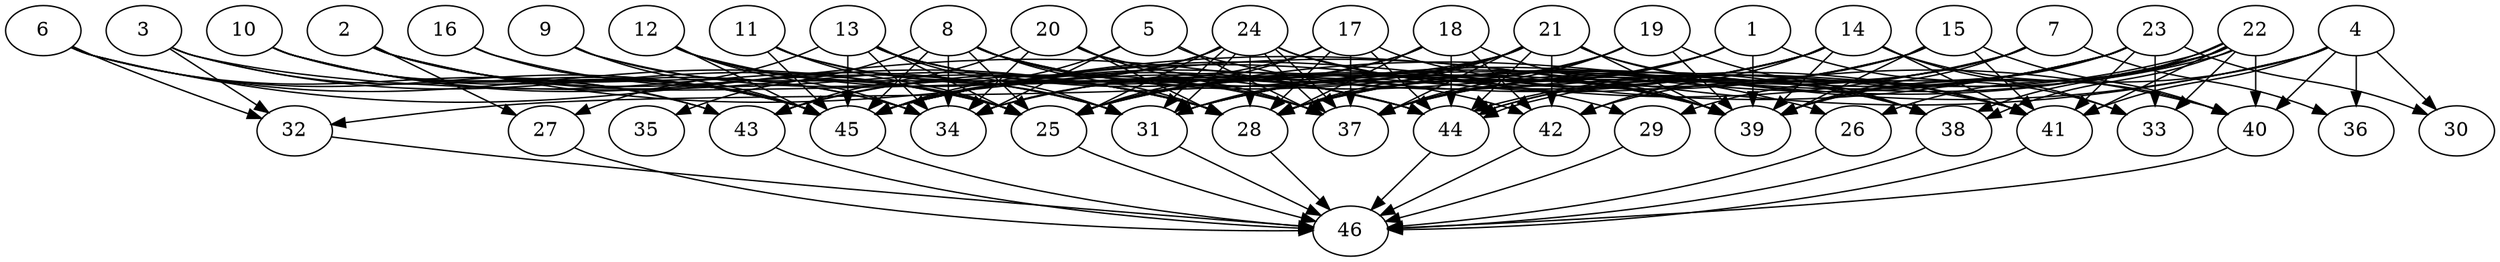 // DAG (tier=3-complex, mode=compute, n=46, ccr=0.483, fat=0.753, density=0.749, regular=0.227, jump=0.206, mindata=1048576, maxdata=16777216)
// DAG automatically generated by daggen at Sun Aug 24 16:33:34 2025
// /home/ermia/Project/Environments/daggen/bin/daggen --dot --ccr 0.483 --fat 0.753 --regular 0.227 --density 0.749 --jump 0.206 --mindata 1048576 --maxdata 16777216 -n 46 
digraph G {
  1 [size="19610828848065100", alpha="0.18", expect_size="9805414424032550"]
  1 -> 28 [size ="525390229536768"]
  1 -> 33 [size ="525390229536768"]
  1 -> 37 [size ="525390229536768"]
  1 -> 39 [size ="525390229536768"]
  1 -> 45 [size ="525390229536768"]
  2 [size="364494915356228928", alpha="0.14", expect_size="182247457678114464"]
  2 -> 27 [size ="137390375043072"]
  2 -> 28 [size ="137390375043072"]
  2 -> 31 [size ="137390375043072"]
  2 -> 34 [size ="137390375043072"]
  2 -> 39 [size ="137390375043072"]
  2 -> 45 [size ="137390375043072"]
  3 [size="3356759360352395722752", alpha="0.06", expect_size="1678379680176197861376"]
  3 -> 25 [size ="1793508583145472"]
  3 -> 32 [size ="1793508583145472"]
  3 -> 41 [size ="1793508583145472"]
  3 -> 45 [size ="1793508583145472"]
  4 [size="1380904207674469", alpha="0.10", expect_size="690452103837234"]
  4 -> 25 [size ="26727992524800"]
  4 -> 30 [size ="26727992524800"]
  4 -> 36 [size ="26727992524800"]
  4 -> 39 [size ="26727992524800"]
  4 -> 40 [size ="26727992524800"]
  4 -> 41 [size ="26727992524800"]
  4 -> 45 [size ="26727992524800"]
  5 [size="681769412855857152000", alpha="0.04", expect_size="340884706427928576000"]
  5 -> 34 [size ="619700237107200"]
  5 -> 37 [size ="619700237107200"]
  5 -> 41 [size ="619700237107200"]
  5 -> 45 [size ="619700237107200"]
  6 [size="33655860490568852", alpha="0.07", expect_size="16827930245284426"]
  6 -> 25 [size ="877205764702208"]
  6 -> 32 [size ="877205764702208"]
  6 -> 43 [size ="877205764702208"]
  6 -> 44 [size ="877205764702208"]
  6 -> 45 [size ="877205764702208"]
  7 [size="583143697583515904", alpha="0.08", expect_size="291571848791757952"]
  7 -> 36 [size ="1291080892940288"]
  7 -> 37 [size ="1291080892940288"]
  7 -> 39 [size ="1291080892940288"]
  7 -> 42 [size ="1291080892940288"]
  7 -> 44 [size ="1291080892940288"]
  7 -> 45 [size ="1291080892940288"]
  8 [size="2529545101587024707584", alpha="0.05", expect_size="1264772550793512353792"]
  8 -> 25 [size ="1485199992946688"]
  8 -> 26 [size ="1485199992946688"]
  8 -> 28 [size ="1485199992946688"]
  8 -> 34 [size ="1485199992946688"]
  8 -> 35 [size ="1485199992946688"]
  8 -> 37 [size ="1485199992946688"]
  8 -> 39 [size ="1485199992946688"]
  8 -> 45 [size ="1485199992946688"]
  9 [size="33021208903756924", alpha="0.05", expect_size="16510604451878462"]
  9 -> 25 [size ="23535288320000"]
  9 -> 37 [size ="23535288320000"]
  9 -> 45 [size ="23535288320000"]
  10 [size="16526992645848692", alpha="0.06", expect_size="8263496322924346"]
  10 -> 28 [size ="424897163558912"]
  10 -> 31 [size ="424897163558912"]
  10 -> 34 [size ="424897163558912"]
  10 -> 43 [size ="424897163558912"]
  10 -> 45 [size ="424897163558912"]
  11 [size="1488416487243776000000", alpha="0.14", expect_size="744208243621888000000"]
  11 -> 25 [size ="1042892718080000"]
  11 -> 28 [size ="1042892718080000"]
  11 -> 44 [size ="1042892718080000"]
  11 -> 45 [size ="1042892718080000"]
  12 [size="326481761188937600", alpha="0.18", expect_size="163240880594468800"]
  12 -> 25 [size ="473874613403648"]
  12 -> 31 [size ="473874613403648"]
  12 -> 34 [size ="473874613403648"]
  12 -> 44 [size ="473874613403648"]
  12 -> 45 [size ="473874613403648"]
  13 [size="330960321671856128000", alpha="0.19", expect_size="165480160835928064000"]
  13 -> 25 [size ="382772392755200"]
  13 -> 27 [size ="382772392755200"]
  13 -> 29 [size ="382772392755200"]
  13 -> 31 [size ="382772392755200"]
  13 -> 34 [size ="382772392755200"]
  13 -> 42 [size ="382772392755200"]
  13 -> 44 [size ="382772392755200"]
  13 -> 45 [size ="382772392755200"]
  14 [size="11434725553571784", alpha="0.03", expect_size="5717362776785892"]
  14 -> 25 [size ="429086560223232"]
  14 -> 28 [size ="429086560223232"]
  14 -> 33 [size ="429086560223232"]
  14 -> 34 [size ="429086560223232"]
  14 -> 39 [size ="429086560223232"]
  14 -> 40 [size ="429086560223232"]
  14 -> 41 [size ="429086560223232"]
  14 -> 42 [size ="429086560223232"]
  14 -> 45 [size ="429086560223232"]
  15 [size="289656385603225792", alpha="0.03", expect_size="144828192801612896"]
  15 -> 25 [size ="361983207538688"]
  15 -> 31 [size ="361983207538688"]
  15 -> 37 [size ="361983207538688"]
  15 -> 39 [size ="361983207538688"]
  15 -> 40 [size ="361983207538688"]
  15 -> 41 [size ="361983207538688"]
  15 -> 44 [size ="361983207538688"]
  16 [size="1691215821247873024000", alpha="0.15", expect_size="845607910623936512000"]
  16 -> 28 [size ="1135592918220800"]
  16 -> 45 [size ="1135592918220800"]
  17 [size="622422870734487420928", alpha="0.17", expect_size="311211435367243710464"]
  17 -> 25 [size ="583194852196352"]
  17 -> 28 [size ="583194852196352"]
  17 -> 37 [size ="583194852196352"]
  17 -> 39 [size ="583194852196352"]
  17 -> 44 [size ="583194852196352"]
  17 -> 45 [size ="583194852196352"]
  18 [size="142911141305443312", alpha="0.15", expect_size="71455570652721656"]
  18 -> 25 [size ="56619782111232"]
  18 -> 28 [size ="56619782111232"]
  18 -> 34 [size ="56619782111232"]
  18 -> 39 [size ="56619782111232"]
  18 -> 42 [size ="56619782111232"]
  18 -> 44 [size ="56619782111232"]
  19 [size="1741766431725319680", alpha="0.20", expect_size="870883215862659840"]
  19 -> 25 [size ="767146330161152"]
  19 -> 28 [size ="767146330161152"]
  19 -> 37 [size ="767146330161152"]
  19 -> 38 [size ="767146330161152"]
  19 -> 39 [size ="767146330161152"]
  20 [size="3782314245141260800", alpha="0.05", expect_size="1891157122570630400"]
  20 -> 28 [size ="1685052647800832"]
  20 -> 34 [size ="1685052647800832"]
  20 -> 37 [size ="1685052647800832"]
  20 -> 38 [size ="1685052647800832"]
  20 -> 43 [size ="1685052647800832"]
  21 [size="940215035187494387712", alpha="0.19", expect_size="470107517593747193856"]
  21 -> 28 [size ="767788226445312"]
  21 -> 31 [size ="767788226445312"]
  21 -> 32 [size ="767788226445312"]
  21 -> 34 [size ="767788226445312"]
  21 -> 37 [size ="767788226445312"]
  21 -> 38 [size ="767788226445312"]
  21 -> 39 [size ="767788226445312"]
  21 -> 41 [size ="767788226445312"]
  21 -> 42 [size ="767788226445312"]
  21 -> 43 [size ="767788226445312"]
  21 -> 44 [size ="767788226445312"]
  22 [size="264921996280255741952", alpha="0.14", expect_size="132460998140127870976"]
  22 -> 26 [size ="329990927286272"]
  22 -> 28 [size ="329990927286272"]
  22 -> 31 [size ="329990927286272"]
  22 -> 33 [size ="329990927286272"]
  22 -> 38 [size ="329990927286272"]
  22 -> 38 [size ="329990927286272"]
  22 -> 39 [size ="329990927286272"]
  22 -> 40 [size ="329990927286272"]
  22 -> 41 [size ="329990927286272"]
  22 -> 44 [size ="329990927286272"]
  22 -> 44 [size ="329990927286272"]
  23 [size="2409780062061053952", alpha="0.08", expect_size="1204890031030526976"]
  23 -> 28 [size ="1149298225971200"]
  23 -> 29 [size ="1149298225971200"]
  23 -> 30 [size ="1149298225971200"]
  23 -> 31 [size ="1149298225971200"]
  23 -> 33 [size ="1149298225971200"]
  23 -> 37 [size ="1149298225971200"]
  23 -> 39 [size ="1149298225971200"]
  23 -> 41 [size ="1149298225971200"]
  23 -> 45 [size ="1149298225971200"]
  24 [size="24793575966847404", alpha="0.03", expect_size="12396787983423702"]
  24 -> 25 [size ="1066407034880000"]
  24 -> 28 [size ="1066407034880000"]
  24 -> 31 [size ="1066407034880000"]
  24 -> 31 [size ="1066407034880000"]
  24 -> 37 [size ="1066407034880000"]
  24 -> 37 [size ="1066407034880000"]
  24 -> 39 [size ="1066407034880000"]
  24 -> 40 [size ="1066407034880000"]
  24 -> 43 [size ="1066407034880000"]
  24 -> 45 [size ="1066407034880000"]
  25 [size="20623120259017260", alpha="0.19", expect_size="10311560129508630"]
  25 -> 46 [size ="1566881991360512"]
  26 [size="7238456751993686", alpha="0.11", expect_size="3619228375996843"]
  26 -> 46 [size ="10224169648128"]
  27 [size="3531184347881630859264", alpha="0.15", expect_size="1765592173940815429632"]
  27 -> 46 [size ="1855112481865728"]
  28 [size="54624944441809360", alpha="0.08", expect_size="27312472220904680"]
  28 -> 46 [size ="1690764283215872"]
  29 [size="9525992448251232", alpha="0.16", expect_size="4762996224125616"]
  29 -> 46 [size ="513508437393408"]
  30 [size="40769126139712128", alpha="0.08", expect_size="20384563069856064"]
  31 [size="24362366820505616384", alpha="0.16", expect_size="12181183410252808192"]
  31 -> 46 [size ="67231010521088"]
  32 [size="1275589025168311189504", alpha="0.09", expect_size="637794512584155594752"]
  32 -> 46 [size ="940944127950848"]
  33 [size="622982080053720", alpha="0.00", expect_size="311491040026860"]
  34 [size="752505032947712", alpha="0.00", expect_size="376252516473856"]
  35 [size="89054963491294674944", alpha="0.01", expect_size="44527481745647337472"]
  36 [size="37617563817291736", alpha="0.20", expect_size="18808781908645868"]
  37 [size="5501068116034117632", alpha="0.13", expect_size="2750534058017058816"]
  38 [size="229041193877504000000", alpha="0.09", expect_size="114520596938752000000"]
  38 -> 46 [size ="299478548480000"]
  39 [size="2387279449592327680", alpha="0.05", expect_size="1193639724796163840"]
  40 [size="1105934156538558592", alpha="0.16", expect_size="552967078269279296"]
  40 -> 46 [size ="1407007806455808"]
  41 [size="589702820756904", alpha="0.04", expect_size="294851410378452"]
  41 -> 46 [size ="54290534105088"]
  42 [size="1757008243142166", alpha="0.07", expect_size="878504121571083"]
  42 -> 46 [size ="61925450842112"]
  43 [size="228927623962897568", alpha="0.00", expect_size="114463811981448784"]
  43 -> 46 [size ="581238058385408"]
  44 [size="3819838685781381120", alpha="0.14", expect_size="1909919342890690560"]
  44 -> 46 [size ="1394217385459712"]
  45 [size="68215250322250096", alpha="0.01", expect_size="34107625161125048"]
  45 -> 46 [size ="1317439476334592"]
  46 [size="779252876031001", alpha="0.13", expect_size="389626438015500"]
}